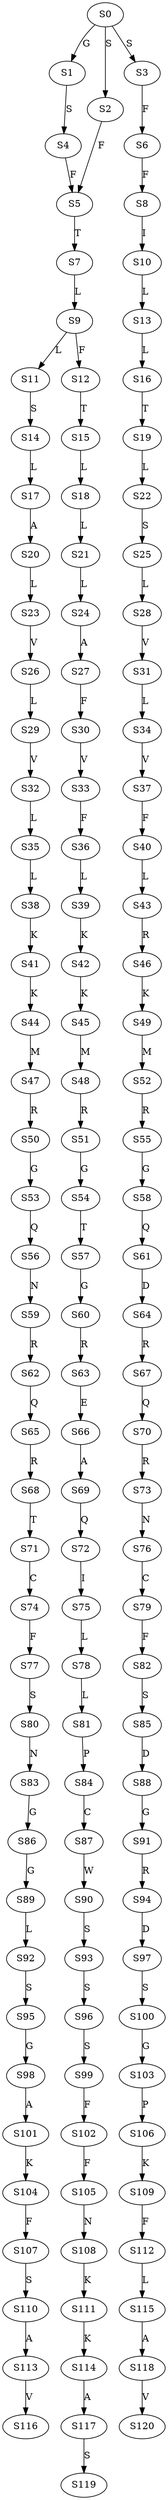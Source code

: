 strict digraph  {
	S0 -> S1 [ label = G ];
	S0 -> S2 [ label = S ];
	S0 -> S3 [ label = S ];
	S1 -> S4 [ label = S ];
	S2 -> S5 [ label = F ];
	S3 -> S6 [ label = F ];
	S4 -> S5 [ label = F ];
	S5 -> S7 [ label = T ];
	S6 -> S8 [ label = F ];
	S7 -> S9 [ label = L ];
	S8 -> S10 [ label = I ];
	S9 -> S11 [ label = L ];
	S9 -> S12 [ label = F ];
	S10 -> S13 [ label = L ];
	S11 -> S14 [ label = S ];
	S12 -> S15 [ label = T ];
	S13 -> S16 [ label = L ];
	S14 -> S17 [ label = L ];
	S15 -> S18 [ label = L ];
	S16 -> S19 [ label = T ];
	S17 -> S20 [ label = A ];
	S18 -> S21 [ label = L ];
	S19 -> S22 [ label = L ];
	S20 -> S23 [ label = L ];
	S21 -> S24 [ label = L ];
	S22 -> S25 [ label = S ];
	S23 -> S26 [ label = V ];
	S24 -> S27 [ label = A ];
	S25 -> S28 [ label = L ];
	S26 -> S29 [ label = L ];
	S27 -> S30 [ label = F ];
	S28 -> S31 [ label = V ];
	S29 -> S32 [ label = V ];
	S30 -> S33 [ label = V ];
	S31 -> S34 [ label = L ];
	S32 -> S35 [ label = L ];
	S33 -> S36 [ label = F ];
	S34 -> S37 [ label = V ];
	S35 -> S38 [ label = L ];
	S36 -> S39 [ label = L ];
	S37 -> S40 [ label = F ];
	S38 -> S41 [ label = K ];
	S39 -> S42 [ label = K ];
	S40 -> S43 [ label = L ];
	S41 -> S44 [ label = K ];
	S42 -> S45 [ label = K ];
	S43 -> S46 [ label = R ];
	S44 -> S47 [ label = M ];
	S45 -> S48 [ label = M ];
	S46 -> S49 [ label = K ];
	S47 -> S50 [ label = R ];
	S48 -> S51 [ label = R ];
	S49 -> S52 [ label = M ];
	S50 -> S53 [ label = G ];
	S51 -> S54 [ label = G ];
	S52 -> S55 [ label = R ];
	S53 -> S56 [ label = Q ];
	S54 -> S57 [ label = T ];
	S55 -> S58 [ label = G ];
	S56 -> S59 [ label = N ];
	S57 -> S60 [ label = G ];
	S58 -> S61 [ label = Q ];
	S59 -> S62 [ label = R ];
	S60 -> S63 [ label = R ];
	S61 -> S64 [ label = D ];
	S62 -> S65 [ label = Q ];
	S63 -> S66 [ label = E ];
	S64 -> S67 [ label = R ];
	S65 -> S68 [ label = R ];
	S66 -> S69 [ label = A ];
	S67 -> S70 [ label = Q ];
	S68 -> S71 [ label = T ];
	S69 -> S72 [ label = Q ];
	S70 -> S73 [ label = R ];
	S71 -> S74 [ label = C ];
	S72 -> S75 [ label = I ];
	S73 -> S76 [ label = N ];
	S74 -> S77 [ label = F ];
	S75 -> S78 [ label = L ];
	S76 -> S79 [ label = C ];
	S77 -> S80 [ label = S ];
	S78 -> S81 [ label = L ];
	S79 -> S82 [ label = F ];
	S80 -> S83 [ label = N ];
	S81 -> S84 [ label = P ];
	S82 -> S85 [ label = S ];
	S83 -> S86 [ label = G ];
	S84 -> S87 [ label = C ];
	S85 -> S88 [ label = D ];
	S86 -> S89 [ label = G ];
	S87 -> S90 [ label = W ];
	S88 -> S91 [ label = G ];
	S89 -> S92 [ label = L ];
	S90 -> S93 [ label = S ];
	S91 -> S94 [ label = R ];
	S92 -> S95 [ label = S ];
	S93 -> S96 [ label = S ];
	S94 -> S97 [ label = D ];
	S95 -> S98 [ label = G ];
	S96 -> S99 [ label = S ];
	S97 -> S100 [ label = S ];
	S98 -> S101 [ label = A ];
	S99 -> S102 [ label = F ];
	S100 -> S103 [ label = G ];
	S101 -> S104 [ label = K ];
	S102 -> S105 [ label = F ];
	S103 -> S106 [ label = P ];
	S104 -> S107 [ label = F ];
	S105 -> S108 [ label = N ];
	S106 -> S109 [ label = K ];
	S107 -> S110 [ label = S ];
	S108 -> S111 [ label = K ];
	S109 -> S112 [ label = F ];
	S110 -> S113 [ label = A ];
	S111 -> S114 [ label = K ];
	S112 -> S115 [ label = L ];
	S113 -> S116 [ label = V ];
	S114 -> S117 [ label = A ];
	S115 -> S118 [ label = A ];
	S117 -> S119 [ label = S ];
	S118 -> S120 [ label = V ];
}
